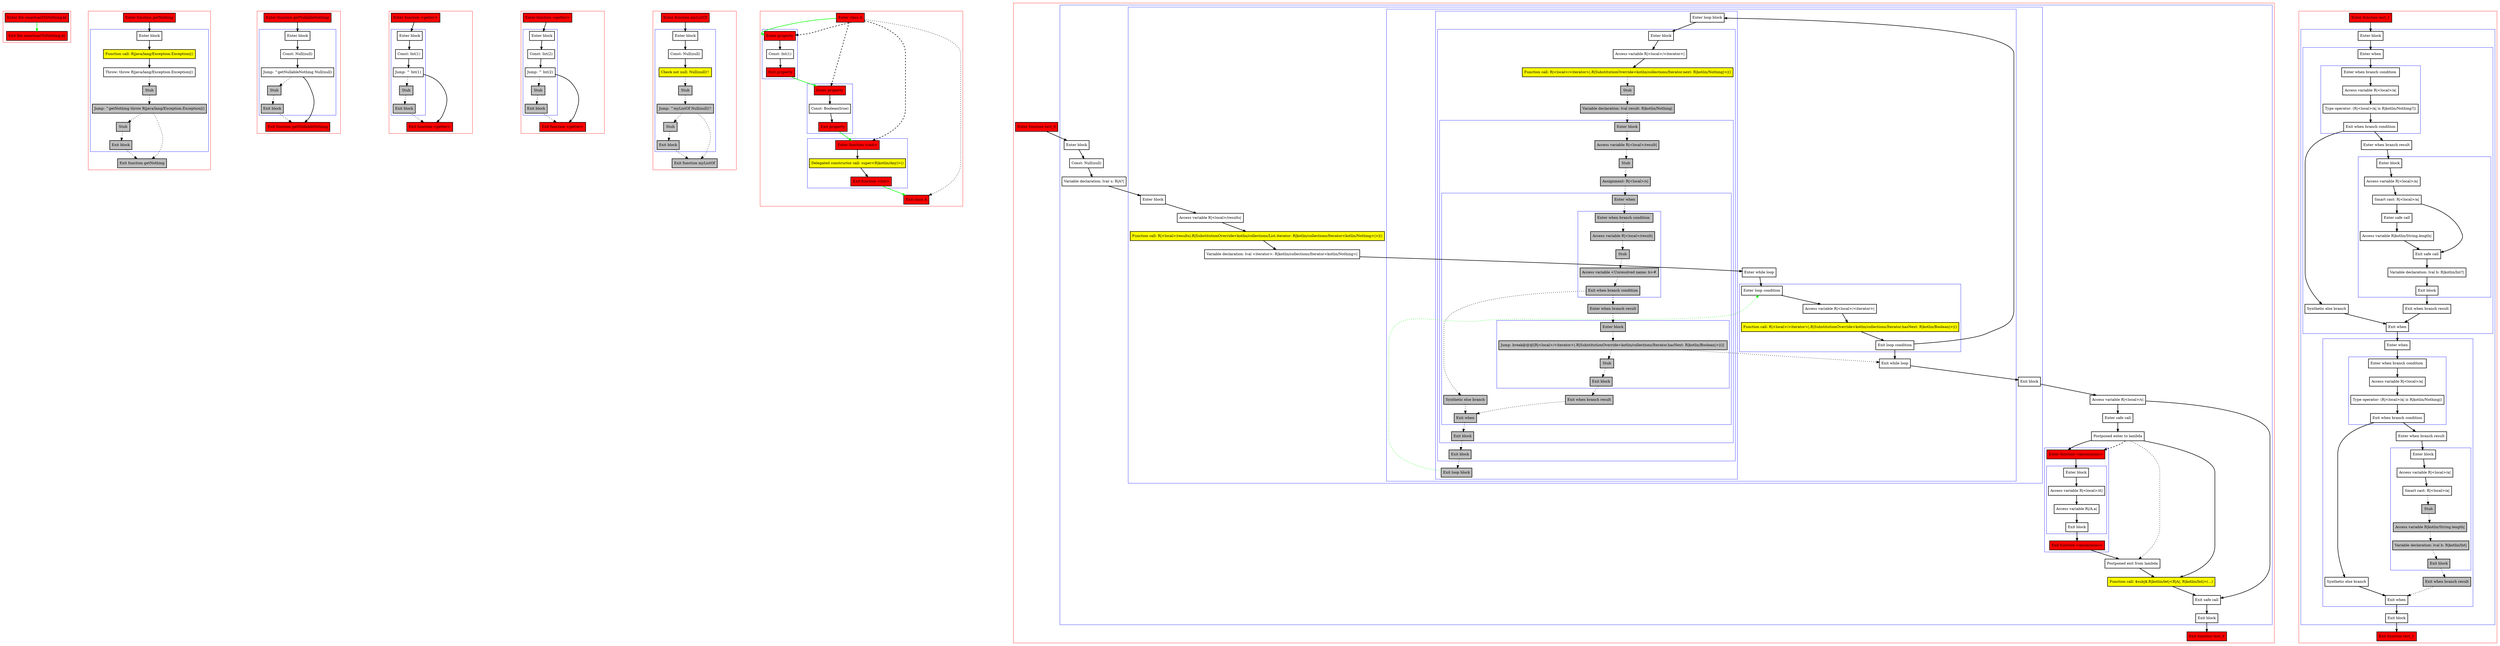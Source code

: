 digraph smartcastToNothing_kt {
    graph [nodesep=3]
    node [shape=box penwidth=2]
    edge [penwidth=2]

    subgraph cluster_0 {
        color=red
        0 [label="Enter file smartcastToNothing.kt" style="filled" fillcolor=red];
        1 [label="Exit file smartcastToNothing.kt" style="filled" fillcolor=red];
    }
    0 -> {1} [color=green];

    subgraph cluster_1 {
        color=red
        2 [label="Enter function getNothing" style="filled" fillcolor=red];
        subgraph cluster_2 {
            color=blue
            3 [label="Enter block"];
            4 [label="Function call: R|java/lang/Exception.Exception|()" style="filled" fillcolor=yellow];
            5 [label="Throw: throw R|java/lang/Exception.Exception|()"];
            6 [label="Stub" style="filled" fillcolor=gray];
            7 [label="Jump: ^getNothing throw R|java/lang/Exception.Exception|()" style="filled" fillcolor=gray];
            8 [label="Stub" style="filled" fillcolor=gray];
            9 [label="Exit block" style="filled" fillcolor=gray];
        }
        10 [label="Exit function getNothing" style="filled" fillcolor=gray];
    }
    2 -> {3};
    3 -> {4};
    4 -> {5};
    5 -> {6} [style=dotted];
    6 -> {7} [style=dotted];
    7 -> {8 10} [style=dotted];
    8 -> {9} [style=dotted];
    9 -> {10} [style=dotted];

    subgraph cluster_3 {
        color=red
        11 [label="Enter function getNullableNothing" style="filled" fillcolor=red];
        subgraph cluster_4 {
            color=blue
            12 [label="Enter block"];
            13 [label="Const: Null(null)"];
            14 [label="Jump: ^getNullableNothing Null(null)"];
            15 [label="Stub" style="filled" fillcolor=gray];
            16 [label="Exit block" style="filled" fillcolor=gray];
        }
        17 [label="Exit function getNullableNothing" style="filled" fillcolor=red];
    }
    11 -> {12};
    12 -> {13};
    13 -> {14};
    14 -> {17};
    14 -> {15} [style=dotted];
    15 -> {16} [style=dotted];
    16 -> {17} [style=dotted];

    subgraph cluster_5 {
        color=red
        18 [label="Enter function <getter>" style="filled" fillcolor=red];
        subgraph cluster_6 {
            color=blue
            19 [label="Enter block"];
            20 [label="Const: Int(1)"];
            21 [label="Jump: ^ Int(1)"];
            22 [label="Stub" style="filled" fillcolor=gray];
            23 [label="Exit block" style="filled" fillcolor=gray];
        }
        24 [label="Exit function <getter>" style="filled" fillcolor=red];
    }
    18 -> {19};
    19 -> {20};
    20 -> {21};
    21 -> {24};
    21 -> {22} [style=dotted];
    22 -> {23} [style=dotted];
    23 -> {24} [style=dotted];

    subgraph cluster_7 {
        color=red
        25 [label="Enter function <getter>" style="filled" fillcolor=red];
        subgraph cluster_8 {
            color=blue
            26 [label="Enter block"];
            27 [label="Const: Int(2)"];
            28 [label="Jump: ^ Int(2)"];
            29 [label="Stub" style="filled" fillcolor=gray];
            30 [label="Exit block" style="filled" fillcolor=gray];
        }
        31 [label="Exit function <getter>" style="filled" fillcolor=red];
    }
    25 -> {26};
    26 -> {27};
    27 -> {28};
    28 -> {31};
    28 -> {29} [style=dotted];
    29 -> {30} [style=dotted];
    30 -> {31} [style=dotted];

    subgraph cluster_9 {
        color=red
        32 [label="Enter function myListOf" style="filled" fillcolor=red];
        subgraph cluster_10 {
            color=blue
            33 [label="Enter block"];
            34 [label="Const: Null(null)"];
            35 [label="Check not null: Null(null)!!" style="filled" fillcolor=yellow];
            36 [label="Stub" style="filled" fillcolor=gray];
            37 [label="Jump: ^myListOf Null(null)!!" style="filled" fillcolor=gray];
            38 [label="Stub" style="filled" fillcolor=gray];
            39 [label="Exit block" style="filled" fillcolor=gray];
        }
        40 [label="Exit function myListOf" style="filled" fillcolor=gray];
    }
    32 -> {33};
    33 -> {34};
    34 -> {35};
    35 -> {36} [style=dotted];
    36 -> {37} [style=dotted];
    37 -> {38 40} [style=dotted];
    38 -> {39} [style=dotted];
    39 -> {40} [style=dotted];

    subgraph cluster_11 {
        color=red
        41 [label="Enter class A" style="filled" fillcolor=red];
        subgraph cluster_12 {
            color=blue
            42 [label="Enter property" style="filled" fillcolor=red];
            43 [label="Const: Int(1)"];
            44 [label="Exit property" style="filled" fillcolor=red];
        }
        subgraph cluster_13 {
            color=blue
            45 [label="Enter property" style="filled" fillcolor=red];
            46 [label="Const: Boolean(true)"];
            47 [label="Exit property" style="filled" fillcolor=red];
        }
        subgraph cluster_14 {
            color=blue
            48 [label="Enter function <init>" style="filled" fillcolor=red];
            49 [label="Delegated constructor call: super<R|kotlin/Any|>()" style="filled" fillcolor=yellow];
            50 [label="Exit function <init>" style="filled" fillcolor=red];
        }
        51 [label="Exit class A" style="filled" fillcolor=red];
    }
    41 -> {42} [color=green];
    41 -> {51} [style=dotted];
    41 -> {42 45 48} [style=dashed];
    42 -> {43};
    43 -> {44};
    44 -> {45} [color=green];
    45 -> {46};
    46 -> {47};
    47 -> {48} [color=green];
    48 -> {49};
    49 -> {50};
    50 -> {51} [color=green];

    subgraph cluster_15 {
        color=red
        52 [label="Enter function test_0" style="filled" fillcolor=red];
        subgraph cluster_16 {
            color=blue
            53 [label="Enter block"];
            54 [label="Const: Null(null)"];
            55 [label="Variable declaration: lvar s: R|A?|"];
            subgraph cluster_17 {
                color=blue
                56 [label="Enter block"];
                57 [label="Access variable R|<local>/results|"];
                58 [label="Function call: R|<local>/results|.R|SubstitutionOverride<kotlin/collections/List.iterator: R|kotlin/collections/Iterator<kotlin/Nothing>|>|()" style="filled" fillcolor=yellow];
                59 [label="Variable declaration: lval <iterator>: R|kotlin/collections/Iterator<kotlin/Nothing>|"];
                subgraph cluster_18 {
                    color=blue
                    60 [label="Enter while loop"];
                    subgraph cluster_19 {
                        color=blue
                        61 [label="Enter loop condition"];
                        62 [label="Access variable R|<local>/<iterator>|"];
                        63 [label="Function call: R|<local>/<iterator>|.R|SubstitutionOverride<kotlin/collections/Iterator.hasNext: R|kotlin/Boolean|>|()" style="filled" fillcolor=yellow];
                        64 [label="Exit loop condition"];
                    }
                    subgraph cluster_20 {
                        color=blue
                        65 [label="Enter loop block"];
                        subgraph cluster_21 {
                            color=blue
                            66 [label="Enter block"];
                            67 [label="Access variable R|<local>/<iterator>|"];
                            68 [label="Function call: R|<local>/<iterator>|.R|SubstitutionOverride<kotlin/collections/Iterator.next: R|kotlin/Nothing|>|()" style="filled" fillcolor=yellow];
                            69 [label="Stub" style="filled" fillcolor=gray];
                            70 [label="Variable declaration: lval result: R|kotlin/Nothing|" style="filled" fillcolor=gray];
                            subgraph cluster_22 {
                                color=blue
                                71 [label="Enter block" style="filled" fillcolor=gray];
                                72 [label="Access variable R|<local>/result|" style="filled" fillcolor=gray];
                                73 [label="Stub" style="filled" fillcolor=gray];
                                74 [label="Assignment: R|<local>/s|" style="filled" fillcolor=gray];
                                subgraph cluster_23 {
                                    color=blue
                                    75 [label="Enter when" style="filled" fillcolor=gray];
                                    subgraph cluster_24 {
                                        color=blue
                                        76 [label="Enter when branch condition " style="filled" fillcolor=gray];
                                        77 [label="Access variable R|<local>/result|" style="filled" fillcolor=gray];
                                        78 [label="Stub" style="filled" fillcolor=gray];
                                        79 [label="Access variable <Unresolved name: b>#" style="filled" fillcolor=gray];
                                        80 [label="Exit when branch condition" style="filled" fillcolor=gray];
                                    }
                                    81 [label="Synthetic else branch" style="filled" fillcolor=gray];
                                    82 [label="Enter when branch result" style="filled" fillcolor=gray];
                                    subgraph cluster_25 {
                                        color=blue
                                        83 [label="Enter block" style="filled" fillcolor=gray];
                                        84 [label="Jump: break@@@[R|<local>/<iterator>|.R|SubstitutionOverride<kotlin/collections/Iterator.hasNext: R|kotlin/Boolean|>|()] " style="filled" fillcolor=gray];
                                        85 [label="Stub" style="filled" fillcolor=gray];
                                        86 [label="Exit block" style="filled" fillcolor=gray];
                                    }
                                    87 [label="Exit when branch result" style="filled" fillcolor=gray];
                                    88 [label="Exit when" style="filled" fillcolor=gray];
                                }
                                89 [label="Exit block" style="filled" fillcolor=gray];
                            }
                            90 [label="Exit block" style="filled" fillcolor=gray];
                        }
                        91 [label="Exit loop block" style="filled" fillcolor=gray];
                    }
                    92 [label="Exit while loop"];
                }
                93 [label="Exit block"];
            }
            94 [label="Access variable R|<local>/s|"];
            95 [label="Enter safe call"];
            96 [label="Postponed enter to lambda"];
            subgraph cluster_26 {
                color=blue
                97 [label="Enter function <anonymous>" style="filled" fillcolor=red];
                subgraph cluster_27 {
                    color=blue
                    98 [label="Enter block"];
                    99 [label="Access variable R|<local>/it|"];
                    100 [label="Access variable R|/A.a|"];
                    101 [label="Exit block"];
                }
                102 [label="Exit function <anonymous>" style="filled" fillcolor=red];
            }
            103 [label="Postponed exit from lambda"];
            104 [label="Function call: $subj$.R|kotlin/let|<R|A|, R|kotlin/Int|>(...)" style="filled" fillcolor=yellow];
            105 [label="Exit safe call"];
            106 [label="Exit block"];
        }
        107 [label="Exit function test_0" style="filled" fillcolor=red];
    }
    52 -> {53};
    53 -> {54};
    54 -> {55};
    55 -> {56};
    56 -> {57};
    57 -> {58};
    58 -> {59};
    59 -> {60};
    60 -> {61};
    61 -> {62};
    62 -> {63};
    63 -> {64};
    64 -> {65 92};
    65 -> {66};
    66 -> {67};
    67 -> {68};
    68 -> {69} [style=dotted];
    69 -> {70} [style=dotted];
    70 -> {71} [style=dotted];
    71 -> {72} [style=dotted];
    72 -> {73} [style=dotted];
    73 -> {74} [style=dotted];
    74 -> {75} [style=dotted];
    75 -> {76} [style=dotted];
    76 -> {77} [style=dotted];
    77 -> {78} [style=dotted];
    78 -> {79} [style=dotted];
    79 -> {80} [style=dotted];
    80 -> {81 82} [style=dotted];
    81 -> {88} [style=dotted];
    82 -> {83} [style=dotted];
    83 -> {84} [style=dotted];
    84 -> {85 92} [style=dotted];
    85 -> {86} [style=dotted];
    86 -> {87} [style=dotted];
    87 -> {88} [style=dotted];
    88 -> {89} [style=dotted];
    89 -> {90} [style=dotted];
    90 -> {91} [style=dotted];
    91 -> {61} [color=green style=dotted];
    92 -> {93};
    93 -> {94};
    94 -> {95 105};
    95 -> {96};
    96 -> {97 104};
    96 -> {103} [style=dotted];
    96 -> {97} [style=dashed];
    97 -> {98};
    98 -> {99};
    99 -> {100};
    100 -> {101};
    101 -> {102};
    102 -> {103};
    103 -> {104};
    104 -> {105};
    105 -> {106};
    106 -> {107};

    subgraph cluster_28 {
        color=red
        108 [label="Enter function test_1" style="filled" fillcolor=red];
        subgraph cluster_29 {
            color=blue
            109 [label="Enter block"];
            subgraph cluster_30 {
                color=blue
                110 [label="Enter when"];
                subgraph cluster_31 {
                    color=blue
                    111 [label="Enter when branch condition "];
                    112 [label="Access variable R|<local>/a|"];
                    113 [label="Type operator: (R|<local>/a| is R|kotlin/Nothing?|)"];
                    114 [label="Exit when branch condition"];
                }
                115 [label="Synthetic else branch"];
                116 [label="Enter when branch result"];
                subgraph cluster_32 {
                    color=blue
                    117 [label="Enter block"];
                    118 [label="Access variable R|<local>/a|"];
                    119 [label="Smart cast: R|<local>/a|"];
                    120 [label="Enter safe call"];
                    121 [label="Access variable R|kotlin/String.length|"];
                    122 [label="Exit safe call"];
                    123 [label="Variable declaration: lval b: R|kotlin/Int?|"];
                    124 [label="Exit block"];
                }
                125 [label="Exit when branch result"];
                126 [label="Exit when"];
            }
            subgraph cluster_33 {
                color=blue
                127 [label="Enter when"];
                subgraph cluster_34 {
                    color=blue
                    128 [label="Enter when branch condition "];
                    129 [label="Access variable R|<local>/a|"];
                    130 [label="Type operator: (R|<local>/a| is R|kotlin/Nothing|)"];
                    131 [label="Exit when branch condition"];
                }
                132 [label="Synthetic else branch"];
                133 [label="Enter when branch result"];
                subgraph cluster_35 {
                    color=blue
                    134 [label="Enter block"];
                    135 [label="Access variable R|<local>/a|"];
                    136 [label="Smart cast: R|<local>/a|"];
                    137 [label="Stub" style="filled" fillcolor=gray];
                    138 [label="Access variable R|kotlin/String.length|" style="filled" fillcolor=gray];
                    139 [label="Variable declaration: lval b: R|kotlin/Int|" style="filled" fillcolor=gray];
                    140 [label="Exit block" style="filled" fillcolor=gray];
                }
                141 [label="Exit when branch result" style="filled" fillcolor=gray];
                142 [label="Exit when"];
            }
            143 [label="Exit block"];
        }
        144 [label="Exit function test_1" style="filled" fillcolor=red];
    }
    108 -> {109};
    109 -> {110};
    110 -> {111};
    111 -> {112};
    112 -> {113};
    113 -> {114};
    114 -> {115 116};
    115 -> {126};
    116 -> {117};
    117 -> {118};
    118 -> {119};
    119 -> {120 122};
    120 -> {121};
    121 -> {122};
    122 -> {123};
    123 -> {124};
    124 -> {125};
    125 -> {126};
    126 -> {127};
    127 -> {128};
    128 -> {129};
    129 -> {130};
    130 -> {131};
    131 -> {132 133};
    132 -> {142};
    133 -> {134};
    134 -> {135};
    135 -> {136};
    136 -> {137} [style=dotted];
    137 -> {138} [style=dotted];
    138 -> {139} [style=dotted];
    139 -> {140} [style=dotted];
    140 -> {141} [style=dotted];
    141 -> {142} [style=dotted];
    142 -> {143};
    143 -> {144};

}
